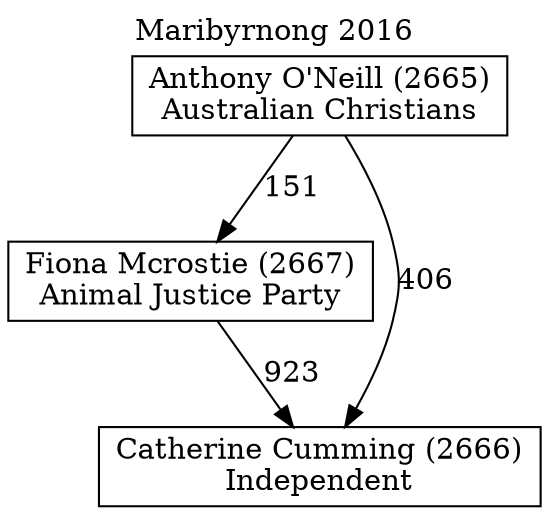 // House preference flow
digraph "Catherine Cumming (2666)_Maribyrnong_2016" {
	graph [label="Maribyrnong 2016" labelloc=t mclimit=10]
	node [shape=box]
	"Fiona Mcrostie (2667)" [label="Fiona Mcrostie (2667)
Animal Justice Party"]
	"Anthony O'Neill (2665)" [label="Anthony O'Neill (2665)
Australian Christians"]
	"Catherine Cumming (2666)" [label="Catherine Cumming (2666)
Independent"]
	"Anthony O'Neill (2665)" -> "Fiona Mcrostie (2667)" [label=151]
	"Fiona Mcrostie (2667)" -> "Catherine Cumming (2666)" [label=923]
	"Anthony O'Neill (2665)" -> "Catherine Cumming (2666)" [label=406]
}
